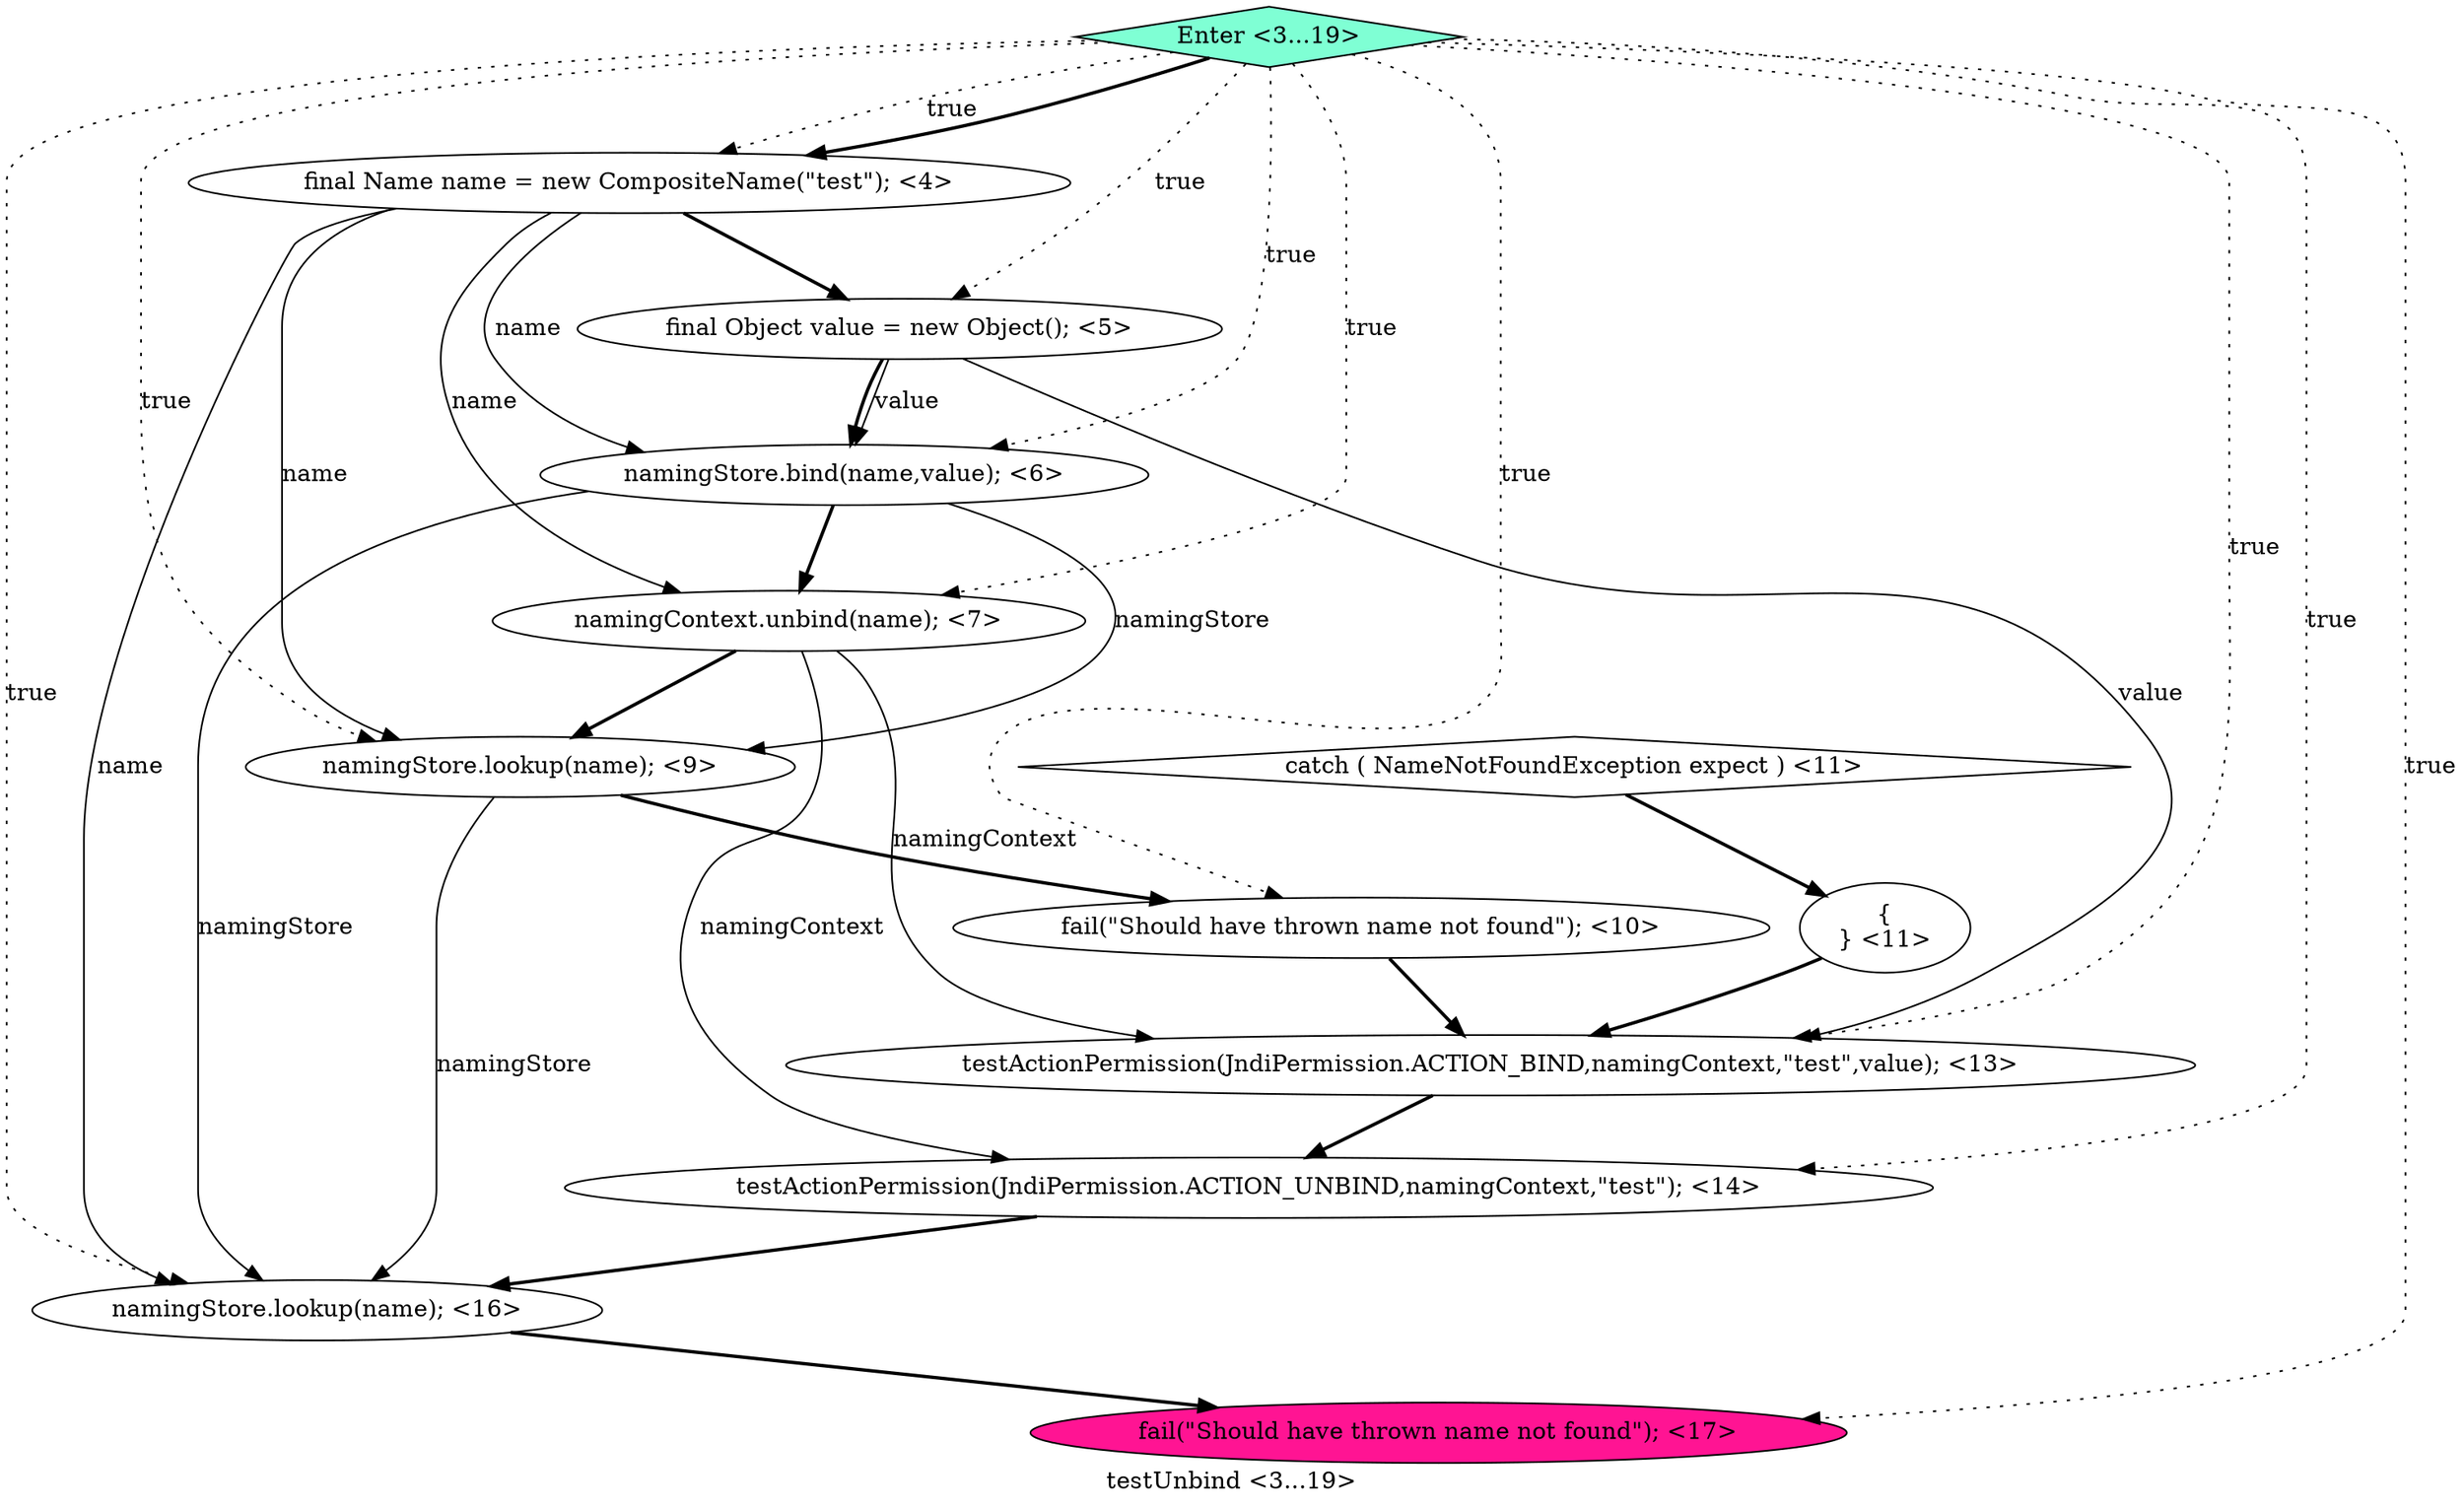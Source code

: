 digraph PDG {
label = "testUnbind <3...19>";
0.10 [style = filled, label = "namingStore.lookup(name); <16>", fillcolor = white, shape = ellipse];
0.0 [style = filled, label = "final Name name = new CompositeName(\"test\"); <4>", fillcolor = white, shape = ellipse];
0.5 [style = filled, label = "fail(\"Should have thrown name not found\"); <10>", fillcolor = white, shape = ellipse];
0.6 [style = filled, label = "catch ( NameNotFoundException expect ) <11>", fillcolor = white, shape = diamond];
0.2 [style = filled, label = "namingStore.bind(name,value); <6>", fillcolor = white, shape = ellipse];
0.8 [style = filled, label = "testActionPermission(JndiPermission.ACTION_BIND,namingContext,\"test\",value); <13>", fillcolor = white, shape = ellipse];
0.12 [style = filled, label = "Enter <3...19>", fillcolor = aquamarine, shape = diamond];
0.7 [style = filled, label = "{
} <11>", fillcolor = white, shape = ellipse];
0.11 [style = filled, label = "fail(\"Should have thrown name not found\"); <17>", fillcolor = deeppink, shape = ellipse];
0.1 [style = filled, label = "final Object value = new Object(); <5>", fillcolor = white, shape = ellipse];
0.3 [style = filled, label = "namingContext.unbind(name); <7>", fillcolor = white, shape = ellipse];
0.4 [style = filled, label = "namingStore.lookup(name); <9>", fillcolor = white, shape = ellipse];
0.9 [style = filled, label = "testActionPermission(JndiPermission.ACTION_UNBIND,namingContext,\"test\"); <14>", fillcolor = white, shape = ellipse];
0.0 -> 0.1 [style = bold, label=""];
0.0 -> 0.2 [style = solid, label="name"];
0.0 -> 0.3 [style = solid, label="name"];
0.0 -> 0.4 [style = solid, label="name"];
0.0 -> 0.10 [style = solid, label="name"];
0.1 -> 0.2 [style = solid, label="value"];
0.1 -> 0.2 [style = bold, label=""];
0.1 -> 0.8 [style = solid, label="value"];
0.2 -> 0.3 [style = bold, label=""];
0.2 -> 0.4 [style = solid, label="namingStore"];
0.2 -> 0.10 [style = solid, label="namingStore"];
0.3 -> 0.4 [style = bold, label=""];
0.3 -> 0.8 [style = solid, label="namingContext"];
0.3 -> 0.9 [style = solid, label="namingContext"];
0.4 -> 0.5 [style = bold, label=""];
0.4 -> 0.10 [style = solid, label="namingStore"];
0.5 -> 0.8 [style = bold, label=""];
0.6 -> 0.7 [style = bold, label=""];
0.7 -> 0.8 [style = bold, label=""];
0.8 -> 0.9 [style = bold, label=""];
0.9 -> 0.10 [style = bold, label=""];
0.10 -> 0.11 [style = bold, label=""];
0.12 -> 0.0 [style = dotted, label="true"];
0.12 -> 0.0 [style = bold, label=""];
0.12 -> 0.1 [style = dotted, label="true"];
0.12 -> 0.2 [style = dotted, label="true"];
0.12 -> 0.3 [style = dotted, label="true"];
0.12 -> 0.4 [style = dotted, label="true"];
0.12 -> 0.5 [style = dotted, label="true"];
0.12 -> 0.8 [style = dotted, label="true"];
0.12 -> 0.9 [style = dotted, label="true"];
0.12 -> 0.10 [style = dotted, label="true"];
0.12 -> 0.11 [style = dotted, label="true"];
}
